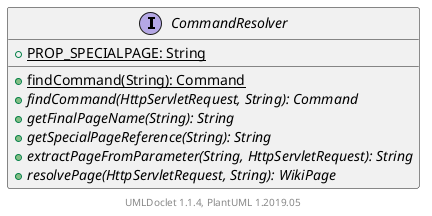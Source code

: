 @startuml

    interface CommandResolver [[CommandResolver.html]] {
        {static} +PROP_SPECIALPAGE: String
        {static} +findCommand(String): Command
        {abstract} +findCommand(HttpServletRequest, String): Command
        {abstract} +getFinalPageName(String): String
        {abstract} +getSpecialPageReference(String): String
        {abstract} +extractPageFromParameter(String, HttpServletRequest): String
        {abstract} +resolvePage(HttpServletRequest, String): WikiPage
    }


    center footer UMLDoclet 1.1.4, PlantUML 1.2019.05
@enduml
